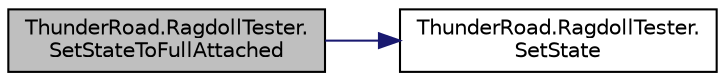 digraph "ThunderRoad.RagdollTester.SetStateToFullAttached"
{
 // LATEX_PDF_SIZE
  edge [fontname="Helvetica",fontsize="10",labelfontname="Helvetica",labelfontsize="10"];
  node [fontname="Helvetica",fontsize="10",shape=record];
  rankdir="LR";
  Node1 [label="ThunderRoad.RagdollTester.\lSetStateToFullAttached",height=0.2,width=0.4,color="black", fillcolor="grey75", style="filled", fontcolor="black",tooltip="Sets the state to full attached."];
  Node1 -> Node2 [color="midnightblue",fontsize="10",style="solid",fontname="Helvetica"];
  Node2 [label="ThunderRoad.RagdollTester.\lSetState",height=0.2,width=0.4,color="black", fillcolor="white", style="filled",URL="$class_thunder_road_1_1_ragdoll_tester.html#ae674279e61c62eaafddab65306138fb0",tooltip="Sets the state."];
}
